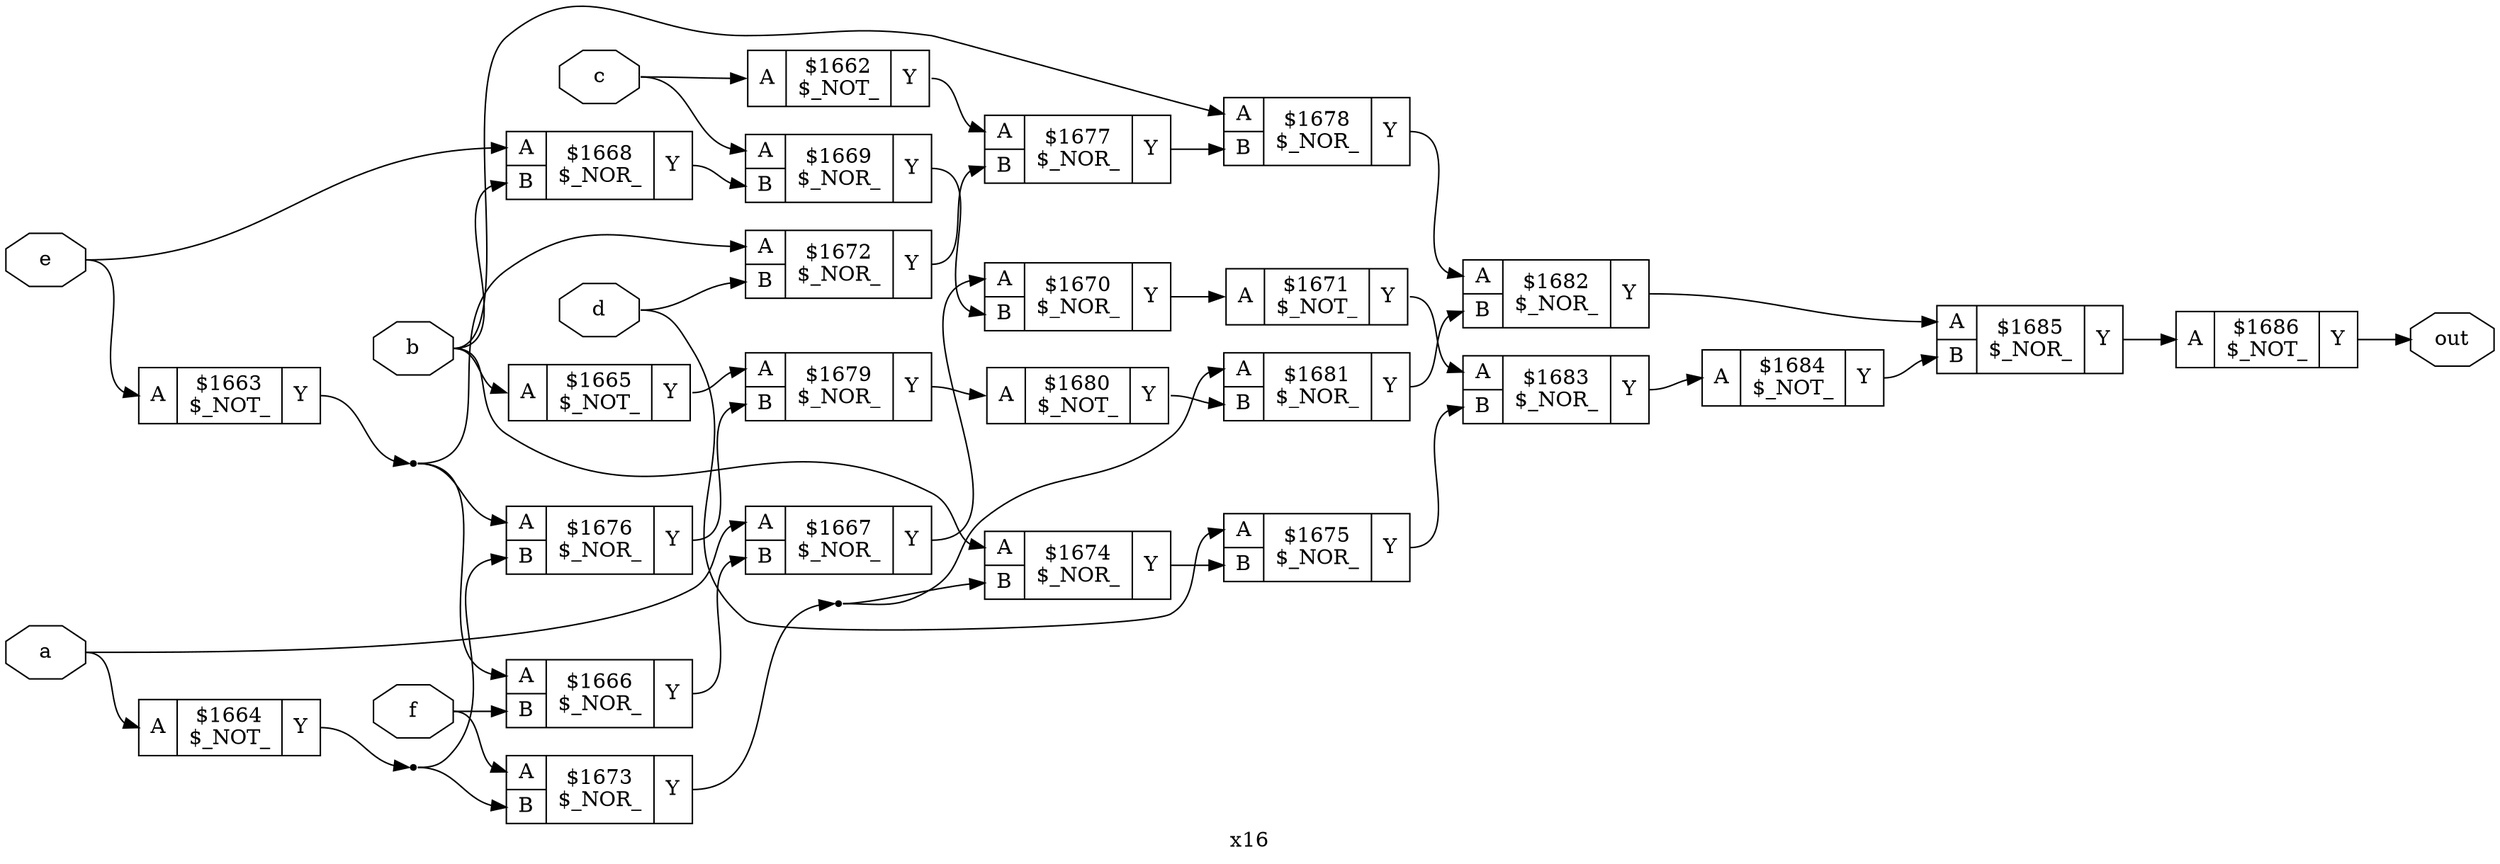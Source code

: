 digraph "x16" {
label="x16";
rankdir="LR";
remincross=true;
n25 [ shape=octagon, label="a", color="black", fontcolor="black" ];
n26 [ shape=octagon, label="b", color="black", fontcolor="black" ];
n27 [ shape=octagon, label="c", color="black", fontcolor="black" ];
n28 [ shape=octagon, label="d", color="black", fontcolor="black" ];
n29 [ shape=octagon, label="e", color="black", fontcolor="black" ];
n30 [ shape=octagon, label="f", color="black", fontcolor="black" ];
n31 [ shape=octagon, label="out", color="black", fontcolor="black" ];
c34 [ shape=record, label="{{<p32> A}|$1662\n$_NOT_|{<p33> Y}}" ];
c35 [ shape=record, label="{{<p32> A}|$1663\n$_NOT_|{<p33> Y}}" ];
c36 [ shape=record, label="{{<p32> A}|$1664\n$_NOT_|{<p33> Y}}" ];
c37 [ shape=record, label="{{<p32> A}|$1665\n$_NOT_|{<p33> Y}}" ];
c39 [ shape=record, label="{{<p32> A|<p38> B}|$1666\n$_NOR_|{<p33> Y}}" ];
c40 [ shape=record, label="{{<p32> A|<p38> B}|$1667\n$_NOR_|{<p33> Y}}" ];
c41 [ shape=record, label="{{<p32> A|<p38> B}|$1668\n$_NOR_|{<p33> Y}}" ];
c42 [ shape=record, label="{{<p32> A|<p38> B}|$1669\n$_NOR_|{<p33> Y}}" ];
c43 [ shape=record, label="{{<p32> A|<p38> B}|$1670\n$_NOR_|{<p33> Y}}" ];
c44 [ shape=record, label="{{<p32> A}|$1671\n$_NOT_|{<p33> Y}}" ];
c45 [ shape=record, label="{{<p32> A|<p38> B}|$1672\n$_NOR_|{<p33> Y}}" ];
c46 [ shape=record, label="{{<p32> A|<p38> B}|$1673\n$_NOR_|{<p33> Y}}" ];
c47 [ shape=record, label="{{<p32> A|<p38> B}|$1674\n$_NOR_|{<p33> Y}}" ];
c48 [ shape=record, label="{{<p32> A|<p38> B}|$1675\n$_NOR_|{<p33> Y}}" ];
c49 [ shape=record, label="{{<p32> A|<p38> B}|$1676\n$_NOR_|{<p33> Y}}" ];
c50 [ shape=record, label="{{<p32> A|<p38> B}|$1677\n$_NOR_|{<p33> Y}}" ];
c51 [ shape=record, label="{{<p32> A|<p38> B}|$1678\n$_NOR_|{<p33> Y}}" ];
c52 [ shape=record, label="{{<p32> A|<p38> B}|$1679\n$_NOR_|{<p33> Y}}" ];
c53 [ shape=record, label="{{<p32> A}|$1680\n$_NOT_|{<p33> Y}}" ];
c54 [ shape=record, label="{{<p32> A|<p38> B}|$1681\n$_NOR_|{<p33> Y}}" ];
c55 [ shape=record, label="{{<p32> A|<p38> B}|$1682\n$_NOR_|{<p33> Y}}" ];
c56 [ shape=record, label="{{<p32> A|<p38> B}|$1683\n$_NOR_|{<p33> Y}}" ];
c57 [ shape=record, label="{{<p32> A}|$1684\n$_NOT_|{<p33> Y}}" ];
c58 [ shape=record, label="{{<p32> A|<p38> B}|$1685\n$_NOR_|{<p33> Y}}" ];
c59 [ shape=record, label="{{<p32> A}|$1686\n$_NOT_|{<p33> Y}}" ];
n1 [ shape=point ];
c36:p33:e -> n1:w [color="black", label=""];
n1:e -> c46:p38:w [color="black", label=""];
n1:e -> c49:p38:w [color="black", label=""];
n10 [ shape=point ];
c46:p33:e -> n10:w [color="black", label=""];
n10:e -> c47:p38:w [color="black", label=""];
n10:e -> c54:p32:w [color="black", label=""];
c47:p33:e -> c48:p38:w [color="black", label=""];
c48:p33:e -> c56:p38:w [color="black", label=""];
c49:p33:e -> c52:p38:w [color="black", label=""];
c50:p33:e -> c51:p38:w [color="black", label=""];
c51:p33:e -> c55:p32:w [color="black", label=""];
c52:p33:e -> c53:p32:w [color="black", label=""];
c53:p33:e -> c54:p38:w [color="black", label=""];
c54:p33:e -> c55:p38:w [color="black", label=""];
c55:p33:e -> c58:p32:w [color="black", label=""];
c37:p33:e -> c52:p32:w [color="black", label=""];
c56:p33:e -> c57:p32:w [color="black", label=""];
c57:p33:e -> c58:p38:w [color="black", label=""];
c58:p33:e -> c59:p32:w [color="black", label=""];
c34:p33:e -> c50:p32:w [color="black", label=""];
n24 [ shape=point ];
c35:p33:e -> n24:w [color="black", label=""];
n24:e -> c39:p32:w [color="black", label=""];
n24:e -> c45:p32:w [color="black", label=""];
n24:e -> c49:p32:w [color="black", label=""];
n25:e -> c36:p32:w [color="black", label=""];
n25:e -> c40:p32:w [color="black", label=""];
n26:e -> c37:p32:w [color="black", label=""];
n26:e -> c41:p38:w [color="black", label=""];
n26:e -> c47:p32:w [color="black", label=""];
n26:e -> c51:p32:w [color="black", label=""];
n27:e -> c34:p32:w [color="black", label=""];
n27:e -> c42:p32:w [color="black", label=""];
n28:e -> c45:p38:w [color="black", label=""];
n28:e -> c48:p32:w [color="black", label=""];
n29:e -> c35:p32:w [color="black", label=""];
n29:e -> c41:p32:w [color="black", label=""];
c39:p33:e -> c40:p38:w [color="black", label=""];
n30:e -> c39:p38:w [color="black", label=""];
n30:e -> c46:p32:w [color="black", label=""];
c59:p33:e -> n31:w [color="black", label=""];
c40:p33:e -> c43:p32:w [color="black", label=""];
c41:p33:e -> c42:p38:w [color="black", label=""];
c42:p33:e -> c43:p38:w [color="black", label=""];
c43:p33:e -> c44:p32:w [color="black", label=""];
c44:p33:e -> c56:p32:w [color="black", label=""];
c45:p33:e -> c50:p38:w [color="black", label=""];
}
